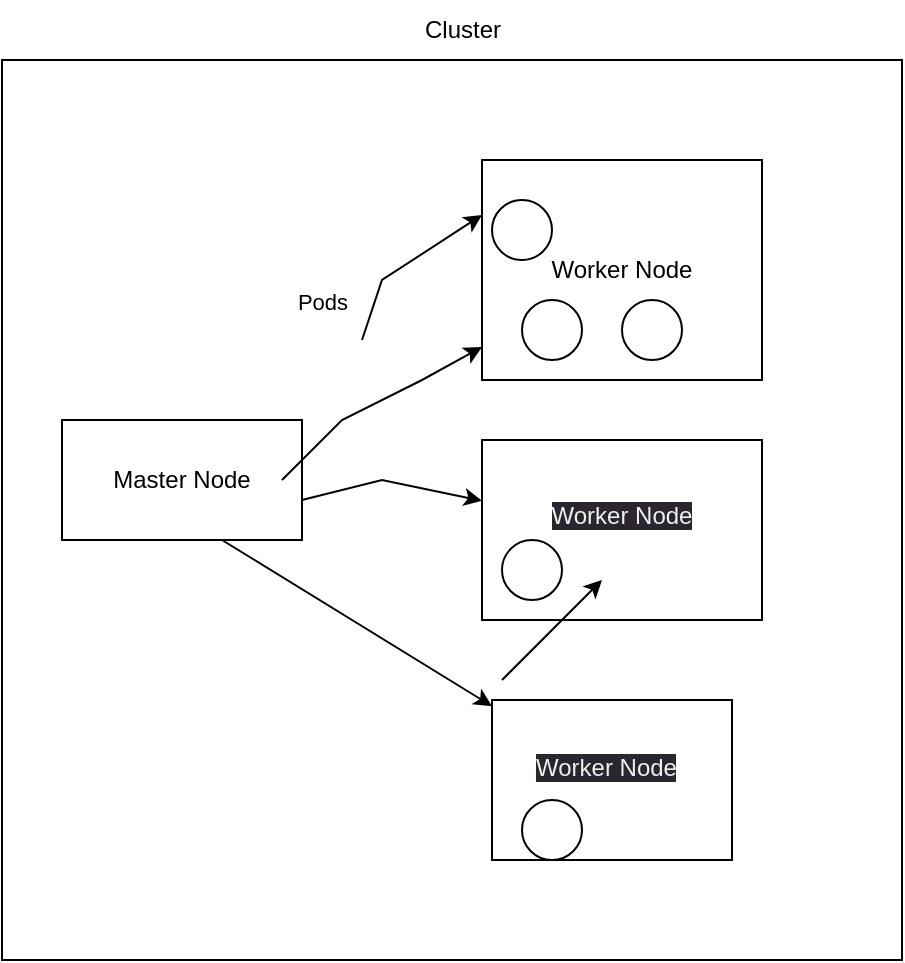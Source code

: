 <mxfile version="21.5.0" type="github">
  <diagram name="Page-1" id="m5Bb7FdfwkmQd9rhOZjl">
    <mxGraphModel dx="1050" dy="549" grid="1" gridSize="10" guides="1" tooltips="1" connect="1" arrows="1" fold="1" page="1" pageScale="1" pageWidth="850" pageHeight="1100" math="0" shadow="0">
      <root>
        <mxCell id="0" />
        <mxCell id="1" parent="0" />
        <mxCell id="xL8C1pA4SYd7dU7e_flv-1" value="" style="whiteSpace=wrap;html=1;aspect=fixed;" vertex="1" parent="1">
          <mxGeometry x="150" y="100" width="450" height="450" as="geometry" />
        </mxCell>
        <mxCell id="xL8C1pA4SYd7dU7e_flv-2" value="Cluster" style="text;html=1;align=center;verticalAlign=middle;resizable=0;points=[];autosize=1;strokeColor=none;fillColor=none;" vertex="1" parent="1">
          <mxGeometry x="350" y="70" width="60" height="30" as="geometry" />
        </mxCell>
        <mxCell id="xL8C1pA4SYd7dU7e_flv-3" value="Master Node" style="rounded=0;whiteSpace=wrap;html=1;" vertex="1" parent="1">
          <mxGeometry x="180" y="280" width="120" height="60" as="geometry" />
        </mxCell>
        <mxCell id="xL8C1pA4SYd7dU7e_flv-4" value="Worker Node" style="rounded=0;whiteSpace=wrap;html=1;" vertex="1" parent="1">
          <mxGeometry x="390" y="150" width="140" height="110" as="geometry" />
        </mxCell>
        <mxCell id="xL8C1pA4SYd7dU7e_flv-5" value="&#xa;&lt;span style=&quot;color: rgb(240, 240, 240); font-family: Helvetica; font-size: 12px; font-style: normal; font-variant-ligatures: normal; font-variant-caps: normal; font-weight: 400; letter-spacing: normal; orphans: 2; text-align: center; text-indent: 0px; text-transform: none; widows: 2; word-spacing: 0px; -webkit-text-stroke-width: 0px; background-color: rgb(42, 37, 47); text-decoration-thickness: initial; text-decoration-style: initial; text-decoration-color: initial; float: none; display: inline !important;&quot;&gt;Worker Node&lt;/span&gt;&#xa;&#xa;" style="rounded=0;whiteSpace=wrap;html=1;" vertex="1" parent="1">
          <mxGeometry x="390" y="290" width="140" height="90" as="geometry" />
        </mxCell>
        <mxCell id="xL8C1pA4SYd7dU7e_flv-6" value="" style="rounded=0;whiteSpace=wrap;html=1;" vertex="1" parent="1">
          <mxGeometry x="395" y="420" width="120" height="80" as="geometry" />
        </mxCell>
        <mxCell id="xL8C1pA4SYd7dU7e_flv-7" value="&lt;span style=&quot;color: rgb(240, 240, 240); font-family: Helvetica; font-size: 12px; font-style: normal; font-variant-ligatures: normal; font-variant-caps: normal; font-weight: 400; letter-spacing: normal; orphans: 2; text-align: center; text-indent: 0px; text-transform: none; widows: 2; word-spacing: 0px; -webkit-text-stroke-width: 0px; background-color: rgb(42, 37, 47); text-decoration-thickness: initial; text-decoration-style: initial; text-decoration-color: initial; float: none; display: inline !important;&quot;&gt;Worker Node&lt;/span&gt;" style="text;whiteSpace=wrap;html=1;" vertex="1" parent="1">
          <mxGeometry x="415" y="440" width="100" height="40" as="geometry" />
        </mxCell>
        <mxCell id="xL8C1pA4SYd7dU7e_flv-10" value="" style="endArrow=classic;html=1;rounded=0;" edge="1" parent="1" target="xL8C1pA4SYd7dU7e_flv-4">
          <mxGeometry width="50" height="50" relative="1" as="geometry">
            <mxPoint x="290" y="310" as="sourcePoint" />
            <mxPoint x="340" y="260" as="targetPoint" />
            <Array as="points">
              <mxPoint x="320" y="280" />
              <mxPoint x="360" y="260" />
            </Array>
          </mxGeometry>
        </mxCell>
        <mxCell id="xL8C1pA4SYd7dU7e_flv-11" value="" style="endArrow=classic;html=1;rounded=0;" edge="1" parent="1" target="xL8C1pA4SYd7dU7e_flv-5">
          <mxGeometry width="50" height="50" relative="1" as="geometry">
            <mxPoint x="300" y="320" as="sourcePoint" />
            <mxPoint x="400" y="260" as="targetPoint" />
            <Array as="points">
              <mxPoint x="340" y="310" />
            </Array>
          </mxGeometry>
        </mxCell>
        <mxCell id="xL8C1pA4SYd7dU7e_flv-20" value="Pods" style="edgeLabel;html=1;align=center;verticalAlign=middle;resizable=0;points=[];" vertex="1" connectable="0" parent="xL8C1pA4SYd7dU7e_flv-11">
          <mxGeometry x="0.685" relative="1" as="geometry">
            <mxPoint x="-66" y="-97" as="offset" />
          </mxGeometry>
        </mxCell>
        <mxCell id="xL8C1pA4SYd7dU7e_flv-12" value="" style="endArrow=classic;html=1;rounded=0;" edge="1" parent="1" target="xL8C1pA4SYd7dU7e_flv-6">
          <mxGeometry width="50" height="50" relative="1" as="geometry">
            <mxPoint x="260" y="340" as="sourcePoint" />
            <mxPoint x="310" y="290" as="targetPoint" />
          </mxGeometry>
        </mxCell>
        <mxCell id="xL8C1pA4SYd7dU7e_flv-13" value="" style="ellipse;whiteSpace=wrap;html=1;aspect=fixed;" vertex="1" parent="1">
          <mxGeometry x="410" y="220" width="30" height="30" as="geometry" />
        </mxCell>
        <mxCell id="xL8C1pA4SYd7dU7e_flv-14" value="" style="ellipse;whiteSpace=wrap;html=1;aspect=fixed;" vertex="1" parent="1">
          <mxGeometry x="460" y="220" width="30" height="30" as="geometry" />
        </mxCell>
        <mxCell id="xL8C1pA4SYd7dU7e_flv-15" value="" style="ellipse;whiteSpace=wrap;html=1;aspect=fixed;" vertex="1" parent="1">
          <mxGeometry x="395" y="170" width="30" height="30" as="geometry" />
        </mxCell>
        <mxCell id="xL8C1pA4SYd7dU7e_flv-16" value="" style="ellipse;whiteSpace=wrap;html=1;aspect=fixed;" vertex="1" parent="1">
          <mxGeometry x="400" y="340" width="30" height="30" as="geometry" />
        </mxCell>
        <mxCell id="xL8C1pA4SYd7dU7e_flv-17" value="" style="ellipse;whiteSpace=wrap;html=1;aspect=fixed;" vertex="1" parent="1">
          <mxGeometry x="410" y="470" width="30" height="30" as="geometry" />
        </mxCell>
        <mxCell id="xL8C1pA4SYd7dU7e_flv-18" value="" style="endArrow=classic;html=1;rounded=0;" edge="1" parent="1">
          <mxGeometry width="50" height="50" relative="1" as="geometry">
            <mxPoint x="400" y="410" as="sourcePoint" />
            <mxPoint x="450" y="360" as="targetPoint" />
          </mxGeometry>
        </mxCell>
        <mxCell id="xL8C1pA4SYd7dU7e_flv-19" value="" style="endArrow=classic;html=1;rounded=0;entryX=0;entryY=0.25;entryDx=0;entryDy=0;" edge="1" parent="1" target="xL8C1pA4SYd7dU7e_flv-4">
          <mxGeometry width="50" height="50" relative="1" as="geometry">
            <mxPoint x="330" y="240" as="sourcePoint" />
            <mxPoint x="380" y="190" as="targetPoint" />
            <Array as="points">
              <mxPoint x="340" y="210" />
            </Array>
          </mxGeometry>
        </mxCell>
      </root>
    </mxGraphModel>
  </diagram>
</mxfile>
